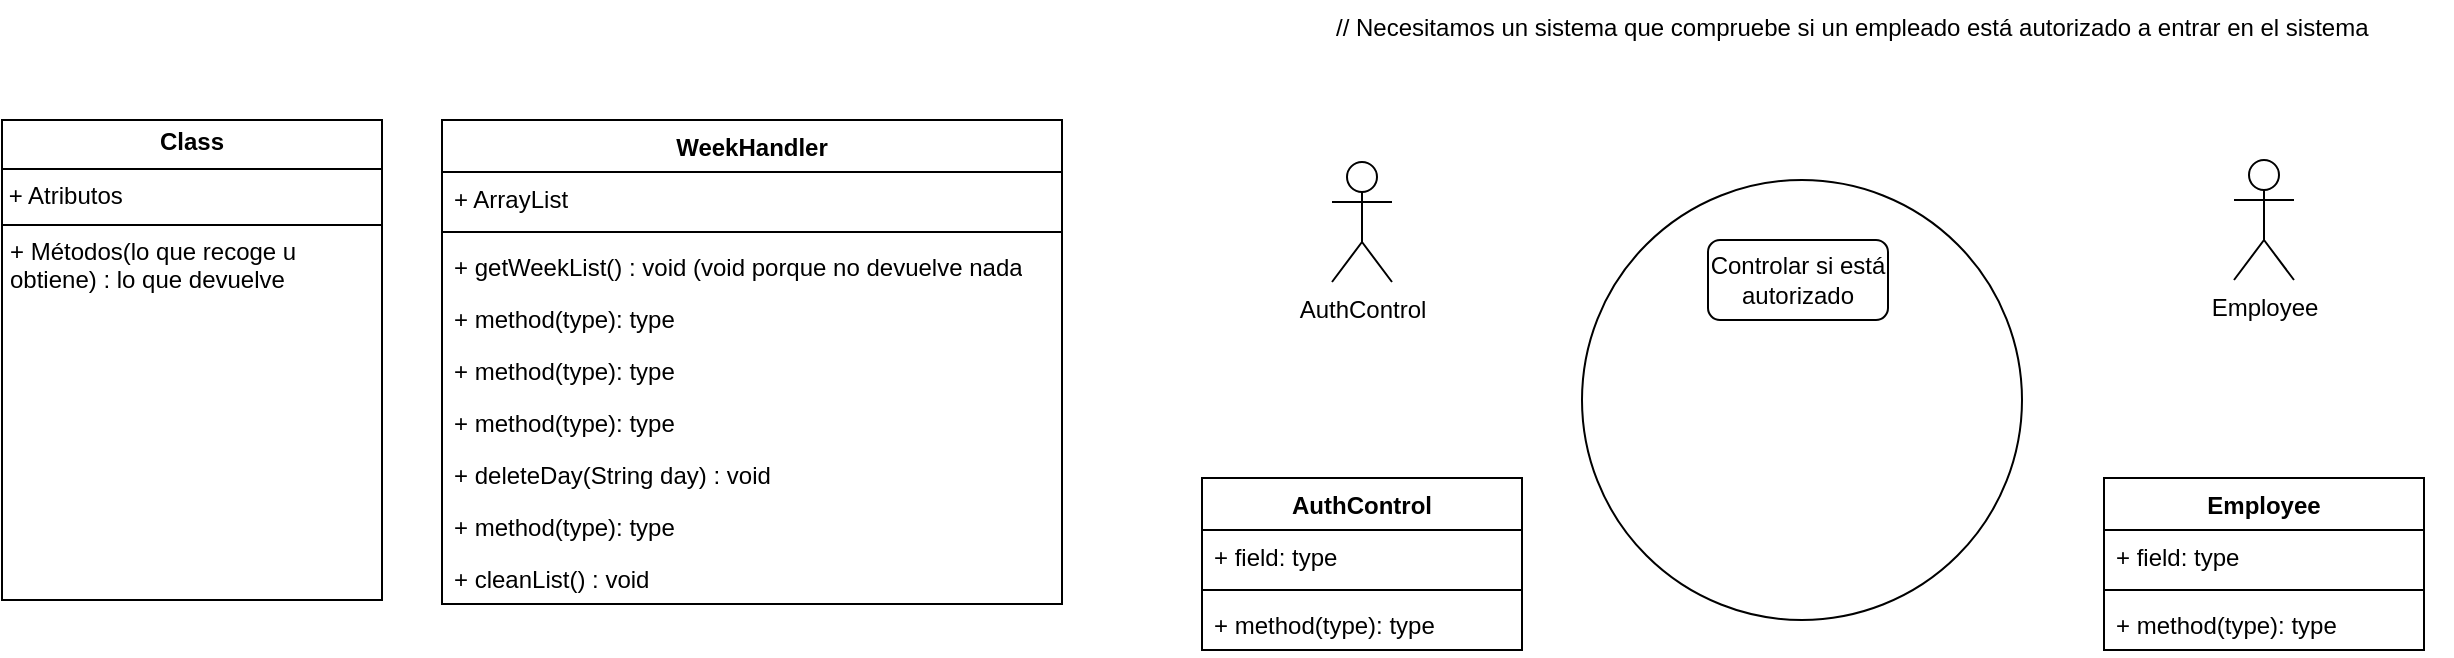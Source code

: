 <mxfile version="26.0.10">
  <diagram id="C5RBs43oDa-KdzZeNtuy" name="Page-1">
    <mxGraphModel dx="617" dy="724" grid="1" gridSize="10" guides="1" tooltips="1" connect="1" arrows="1" fold="1" page="1" pageScale="1" pageWidth="827" pageHeight="1169" math="0" shadow="0">
      <root>
        <mxCell id="WIyWlLk6GJQsqaUBKTNV-0" />
        <mxCell id="WIyWlLk6GJQsqaUBKTNV-1" parent="WIyWlLk6GJQsqaUBKTNV-0" />
        <mxCell id="bHLDbcAGhn_A7FG9VT2F-0" value="WeekHandler" style="swimlane;fontStyle=1;align=center;verticalAlign=top;childLayout=stackLayout;horizontal=1;startSize=26;horizontalStack=0;resizeParent=1;resizeParentMax=0;resizeLast=0;collapsible=1;marginBottom=0;whiteSpace=wrap;html=1;" vertex="1" parent="WIyWlLk6GJQsqaUBKTNV-1">
          <mxGeometry x="330" y="320" width="310" height="242" as="geometry" />
        </mxCell>
        <mxCell id="bHLDbcAGhn_A7FG9VT2F-1" value="+ ArrayList" style="text;strokeColor=none;fillColor=none;align=left;verticalAlign=top;spacingLeft=4;spacingRight=4;overflow=hidden;rotatable=0;points=[[0,0.5],[1,0.5]];portConstraint=eastwest;whiteSpace=wrap;html=1;" vertex="1" parent="bHLDbcAGhn_A7FG9VT2F-0">
          <mxGeometry y="26" width="310" height="26" as="geometry" />
        </mxCell>
        <mxCell id="bHLDbcAGhn_A7FG9VT2F-2" value="" style="line;strokeWidth=1;fillColor=none;align=left;verticalAlign=middle;spacingTop=-1;spacingLeft=3;spacingRight=3;rotatable=0;labelPosition=right;points=[];portConstraint=eastwest;strokeColor=inherit;" vertex="1" parent="bHLDbcAGhn_A7FG9VT2F-0">
          <mxGeometry y="52" width="310" height="8" as="geometry" />
        </mxCell>
        <mxCell id="bHLDbcAGhn_A7FG9VT2F-3" value="+ getWeekList() : void (void porque no devuelve nada" style="text;strokeColor=none;fillColor=none;align=left;verticalAlign=top;spacingLeft=4;spacingRight=4;overflow=hidden;rotatable=0;points=[[0,0.5],[1,0.5]];portConstraint=eastwest;whiteSpace=wrap;html=1;" vertex="1" parent="bHLDbcAGhn_A7FG9VT2F-0">
          <mxGeometry y="60" width="310" height="26" as="geometry" />
        </mxCell>
        <mxCell id="bHLDbcAGhn_A7FG9VT2F-4" value="+ method(type): type" style="text;strokeColor=none;fillColor=none;align=left;verticalAlign=top;spacingLeft=4;spacingRight=4;overflow=hidden;rotatable=0;points=[[0,0.5],[1,0.5]];portConstraint=eastwest;whiteSpace=wrap;html=1;" vertex="1" parent="bHLDbcAGhn_A7FG9VT2F-0">
          <mxGeometry y="86" width="310" height="26" as="geometry" />
        </mxCell>
        <mxCell id="bHLDbcAGhn_A7FG9VT2F-5" value="+ method(type): type" style="text;strokeColor=none;fillColor=none;align=left;verticalAlign=top;spacingLeft=4;spacingRight=4;overflow=hidden;rotatable=0;points=[[0,0.5],[1,0.5]];portConstraint=eastwest;whiteSpace=wrap;html=1;" vertex="1" parent="bHLDbcAGhn_A7FG9VT2F-0">
          <mxGeometry y="112" width="310" height="26" as="geometry" />
        </mxCell>
        <mxCell id="bHLDbcAGhn_A7FG9VT2F-6" value="+ method(type): type" style="text;strokeColor=none;fillColor=none;align=left;verticalAlign=top;spacingLeft=4;spacingRight=4;overflow=hidden;rotatable=0;points=[[0,0.5],[1,0.5]];portConstraint=eastwest;whiteSpace=wrap;html=1;" vertex="1" parent="bHLDbcAGhn_A7FG9VT2F-0">
          <mxGeometry y="138" width="310" height="26" as="geometry" />
        </mxCell>
        <mxCell id="bHLDbcAGhn_A7FG9VT2F-7" value="+ deleteDay(String day) : void" style="text;strokeColor=none;fillColor=none;align=left;verticalAlign=top;spacingLeft=4;spacingRight=4;overflow=hidden;rotatable=0;points=[[0,0.5],[1,0.5]];portConstraint=eastwest;whiteSpace=wrap;html=1;" vertex="1" parent="bHLDbcAGhn_A7FG9VT2F-0">
          <mxGeometry y="164" width="310" height="26" as="geometry" />
        </mxCell>
        <mxCell id="bHLDbcAGhn_A7FG9VT2F-8" value="+ method(type): type" style="text;strokeColor=none;fillColor=none;align=left;verticalAlign=top;spacingLeft=4;spacingRight=4;overflow=hidden;rotatable=0;points=[[0,0.5],[1,0.5]];portConstraint=eastwest;whiteSpace=wrap;html=1;" vertex="1" parent="bHLDbcAGhn_A7FG9VT2F-0">
          <mxGeometry y="190" width="310" height="26" as="geometry" />
        </mxCell>
        <mxCell id="bHLDbcAGhn_A7FG9VT2F-9" value="+ cleanList() : void" style="text;strokeColor=none;fillColor=none;align=left;verticalAlign=top;spacingLeft=4;spacingRight=4;overflow=hidden;rotatable=0;points=[[0,0.5],[1,0.5]];portConstraint=eastwest;whiteSpace=wrap;html=1;" vertex="1" parent="bHLDbcAGhn_A7FG9VT2F-0">
          <mxGeometry y="216" width="310" height="26" as="geometry" />
        </mxCell>
        <mxCell id="bHLDbcAGhn_A7FG9VT2F-10" value="Employee" style="swimlane;fontStyle=1;align=center;verticalAlign=top;childLayout=stackLayout;horizontal=1;startSize=26;horizontalStack=0;resizeParent=1;resizeParentMax=0;resizeLast=0;collapsible=1;marginBottom=0;whiteSpace=wrap;html=1;" vertex="1" parent="WIyWlLk6GJQsqaUBKTNV-1">
          <mxGeometry x="1161" y="499" width="160" height="86" as="geometry" />
        </mxCell>
        <mxCell id="bHLDbcAGhn_A7FG9VT2F-11" value="+ field: type" style="text;strokeColor=none;fillColor=none;align=left;verticalAlign=top;spacingLeft=4;spacingRight=4;overflow=hidden;rotatable=0;points=[[0,0.5],[1,0.5]];portConstraint=eastwest;whiteSpace=wrap;html=1;" vertex="1" parent="bHLDbcAGhn_A7FG9VT2F-10">
          <mxGeometry y="26" width="160" height="26" as="geometry" />
        </mxCell>
        <mxCell id="bHLDbcAGhn_A7FG9VT2F-12" value="" style="line;strokeWidth=1;fillColor=none;align=left;verticalAlign=middle;spacingTop=-1;spacingLeft=3;spacingRight=3;rotatable=0;labelPosition=right;points=[];portConstraint=eastwest;strokeColor=inherit;" vertex="1" parent="bHLDbcAGhn_A7FG9VT2F-10">
          <mxGeometry y="52" width="160" height="8" as="geometry" />
        </mxCell>
        <mxCell id="bHLDbcAGhn_A7FG9VT2F-13" value="+ method(type): type" style="text;strokeColor=none;fillColor=none;align=left;verticalAlign=top;spacingLeft=4;spacingRight=4;overflow=hidden;rotatable=0;points=[[0,0.5],[1,0.5]];portConstraint=eastwest;whiteSpace=wrap;html=1;" vertex="1" parent="bHLDbcAGhn_A7FG9VT2F-10">
          <mxGeometry y="60" width="160" height="26" as="geometry" />
        </mxCell>
        <mxCell id="bHLDbcAGhn_A7FG9VT2F-15" value="AuthControl" style="swimlane;fontStyle=1;align=center;verticalAlign=top;childLayout=stackLayout;horizontal=1;startSize=26;horizontalStack=0;resizeParent=1;resizeParentMax=0;resizeLast=0;collapsible=1;marginBottom=0;whiteSpace=wrap;html=1;" vertex="1" parent="WIyWlLk6GJQsqaUBKTNV-1">
          <mxGeometry x="710" y="499" width="160" height="86" as="geometry" />
        </mxCell>
        <mxCell id="bHLDbcAGhn_A7FG9VT2F-16" value="+ field: type" style="text;strokeColor=none;fillColor=none;align=left;verticalAlign=top;spacingLeft=4;spacingRight=4;overflow=hidden;rotatable=0;points=[[0,0.5],[1,0.5]];portConstraint=eastwest;whiteSpace=wrap;html=1;" vertex="1" parent="bHLDbcAGhn_A7FG9VT2F-15">
          <mxGeometry y="26" width="160" height="26" as="geometry" />
        </mxCell>
        <mxCell id="bHLDbcAGhn_A7FG9VT2F-17" value="" style="line;strokeWidth=1;fillColor=none;align=left;verticalAlign=middle;spacingTop=-1;spacingLeft=3;spacingRight=3;rotatable=0;labelPosition=right;points=[];portConstraint=eastwest;strokeColor=inherit;" vertex="1" parent="bHLDbcAGhn_A7FG9VT2F-15">
          <mxGeometry y="52" width="160" height="8" as="geometry" />
        </mxCell>
        <mxCell id="bHLDbcAGhn_A7FG9VT2F-18" value="+ method(type): type" style="text;strokeColor=none;fillColor=none;align=left;verticalAlign=top;spacingLeft=4;spacingRight=4;overflow=hidden;rotatable=0;points=[[0,0.5],[1,0.5]];portConstraint=eastwest;whiteSpace=wrap;html=1;" vertex="1" parent="bHLDbcAGhn_A7FG9VT2F-15">
          <mxGeometry y="60" width="160" height="26" as="geometry" />
        </mxCell>
        <mxCell id="bHLDbcAGhn_A7FG9VT2F-19" value="Employee" style="shape=umlActor;verticalLabelPosition=bottom;verticalAlign=top;html=1;outlineConnect=0;" vertex="1" parent="WIyWlLk6GJQsqaUBKTNV-1">
          <mxGeometry x="1226" y="340" width="30" height="60" as="geometry" />
        </mxCell>
        <mxCell id="bHLDbcAGhn_A7FG9VT2F-20" value="AuthControl" style="shape=umlActor;verticalLabelPosition=bottom;verticalAlign=top;html=1;outlineConnect=0;" vertex="1" parent="WIyWlLk6GJQsqaUBKTNV-1">
          <mxGeometry x="775" y="341" width="30" height="60" as="geometry" />
        </mxCell>
        <mxCell id="bHLDbcAGhn_A7FG9VT2F-22" value="" style="ellipse;whiteSpace=wrap;html=1;aspect=fixed;" vertex="1" parent="WIyWlLk6GJQsqaUBKTNV-1">
          <mxGeometry x="900" y="350" width="220" height="220" as="geometry" />
        </mxCell>
        <mxCell id="bHLDbcAGhn_A7FG9VT2F-23" value="Controlar si está autorizado" style="rounded=1;whiteSpace=wrap;html=1;" vertex="1" parent="WIyWlLk6GJQsqaUBKTNV-1">
          <mxGeometry x="963" y="380" width="90" height="40" as="geometry" />
        </mxCell>
        <mxCell id="bHLDbcAGhn_A7FG9VT2F-24" value="// Necesitamos un sistema que compruebe si un empleado está autorizado a entrar en el sistema" style="text;whiteSpace=wrap;html=1;" vertex="1" parent="WIyWlLk6GJQsqaUBKTNV-1">
          <mxGeometry x="775" y="260" width="560" height="40" as="geometry" />
        </mxCell>
        <mxCell id="bHLDbcAGhn_A7FG9VT2F-29" value="&lt;p style=&quot;margin:0px;margin-top:4px;text-align:center;&quot;&gt;&lt;b&gt;Class&lt;/b&gt;&lt;/p&gt;&lt;hr size=&quot;1&quot; style=&quot;border-style:solid;&quot;&gt;&lt;div style=&quot;text-wrap-mode: nowrap;&quot;&gt;&lt;div&gt;&amp;nbsp;+ Atributos&lt;/div&gt;&lt;/div&gt;&lt;hr size=&quot;1&quot; style=&quot;border-style:solid;&quot;&gt;&lt;p style=&quot;margin:0px;margin-left:4px;&quot;&gt;&lt;span style=&quot;text-align: center; text-wrap-mode: nowrap;&quot;&gt;+ Métodos(lo que recoge u&lt;/span&gt;&lt;/p&gt;&lt;p style=&quot;margin:0px;margin-left:4px;&quot;&gt;&lt;span style=&quot;text-align: center; text-wrap-mode: nowrap;&quot;&gt;obtiene) : lo que devuelve&lt;/span&gt;&lt;/p&gt;" style="verticalAlign=top;align=left;overflow=fill;html=1;whiteSpace=wrap;" vertex="1" parent="WIyWlLk6GJQsqaUBKTNV-1">
          <mxGeometry x="110" y="320" width="190" height="240" as="geometry" />
        </mxCell>
      </root>
    </mxGraphModel>
  </diagram>
</mxfile>
